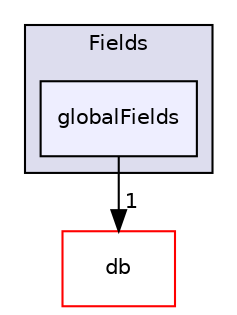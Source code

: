 digraph "src/OpenFOAM/fields/Fields/globalFields" {
  bgcolor=transparent;
  compound=true
  node [ fontsize="10", fontname="Helvetica"];
  edge [ labelfontsize="10", labelfontname="Helvetica"];
  subgraph clusterdir_7d364942a13d3ce50f6681364b448a98 {
    graph [ bgcolor="#ddddee", pencolor="black", label="Fields" fontname="Helvetica", fontsize="10", URL="dir_7d364942a13d3ce50f6681364b448a98.html"]
  dir_2c8ff4d901b4f490b2e6759ce04a94b0 [shape=box, label="globalFields", style="filled", fillcolor="#eeeeff", pencolor="black", URL="dir_2c8ff4d901b4f490b2e6759ce04a94b0.html"];
  }
  dir_63c634f7a7cfd679ac26c67fb30fc32f [shape=box label="db" color="red" URL="dir_63c634f7a7cfd679ac26c67fb30fc32f.html"];
  dir_2c8ff4d901b4f490b2e6759ce04a94b0->dir_63c634f7a7cfd679ac26c67fb30fc32f [headlabel="1", labeldistance=1.5 headhref="dir_002330_002218.html"];
}
